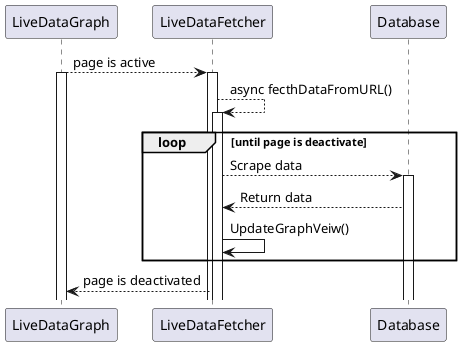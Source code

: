 @startuml HelloWorld

LiveDataGraph --> LiveDataFetcher : page is active
activate LiveDataGraph 
activate LiveDataFetcher
LiveDataFetcher --> LiveDataFetcher: async fecthDataFromURL()
    loop until page is deactivate
    activate LiveDataFetcher
    LiveDataFetcher --> Database : Scrape data
    activate Database
    LiveDataFetcher <-- Database : Return data
    LiveDataFetcher -> LiveDataFetcher: UpdateGraphVeiw()
    end
LiveDataGraph <-- LiveDataFetcher : page is deactivated
@endumlP